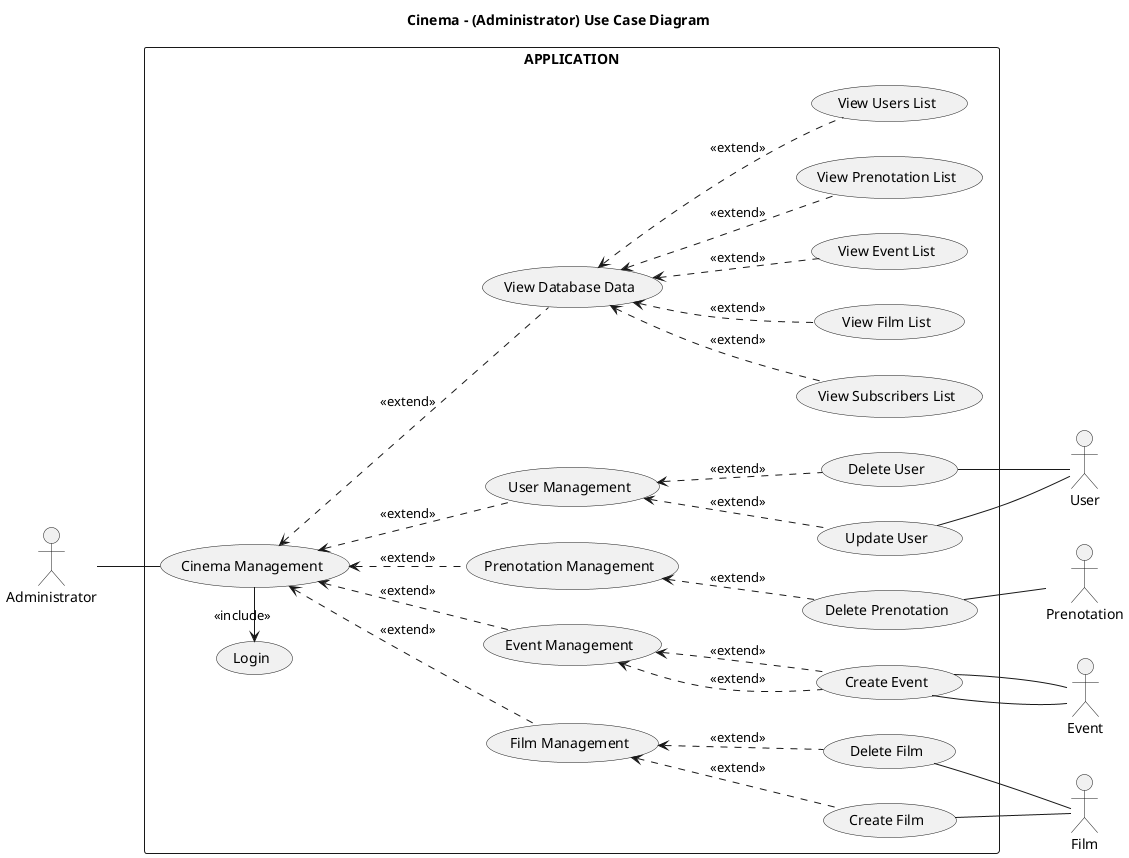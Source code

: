 @startuml
title Cinema - (Administrator) Use Case Diagram

left to right direction

actor Administrator
actor User

actor Film
actor Event
actor Prenotation

rectangle  APPLICATION {
    Administrator -- (Cinema Management)
    (Cinema Management) <.. (User Management) : <<extend>>
    (Cinema Management) <.. (Film Management) : <<extend>>
    (Cinema Management) <.. (Event Management) : <<extend>>
    (Cinema Management) <.. (Prenotation Management) : <<extend>>
    (Cinema Management) <.. (View Database Data) : <<extend>>
    (Cinema Management) -left-> (Login) : <<include>>
    (View Database Data) <.. (View Prenotation List) : <<extend>>
    (View Database Data) <.. (View Users List) : <<extend>>
    (View Database Data) <.. (View Subscribers List) : <<extend>>
    (View Database Data) <.. (View Film List) : <<extend>>
    (View Database Data) <.. (View Event List) : <<extend>>
    (User Management) <.. (Update User) : <<extend>>
    (User Management) <.. (Delete User) : <<extend>>
    (Film Management) <.. (Create Film) : <<extend>>
    (Film Management) <.. (Delete Film) : <<extend>>
    (Event Management) <.. (Create Event) : <<extend>>
    (Prenotation Management) <.. (Delete Prenotation) : <<extend>>
    (Event Management) <.. (Create Event) : <<extend>>
    Film -up- (Create Film)
    Film -up- (Delete Film)
    Event -up- (Create Event)
    Event -up- (Create Event)
    Prenotation -up- (Delete Prenotation)
    User -up- (Update User)
    User -up- (Delete User)
}
@enduml